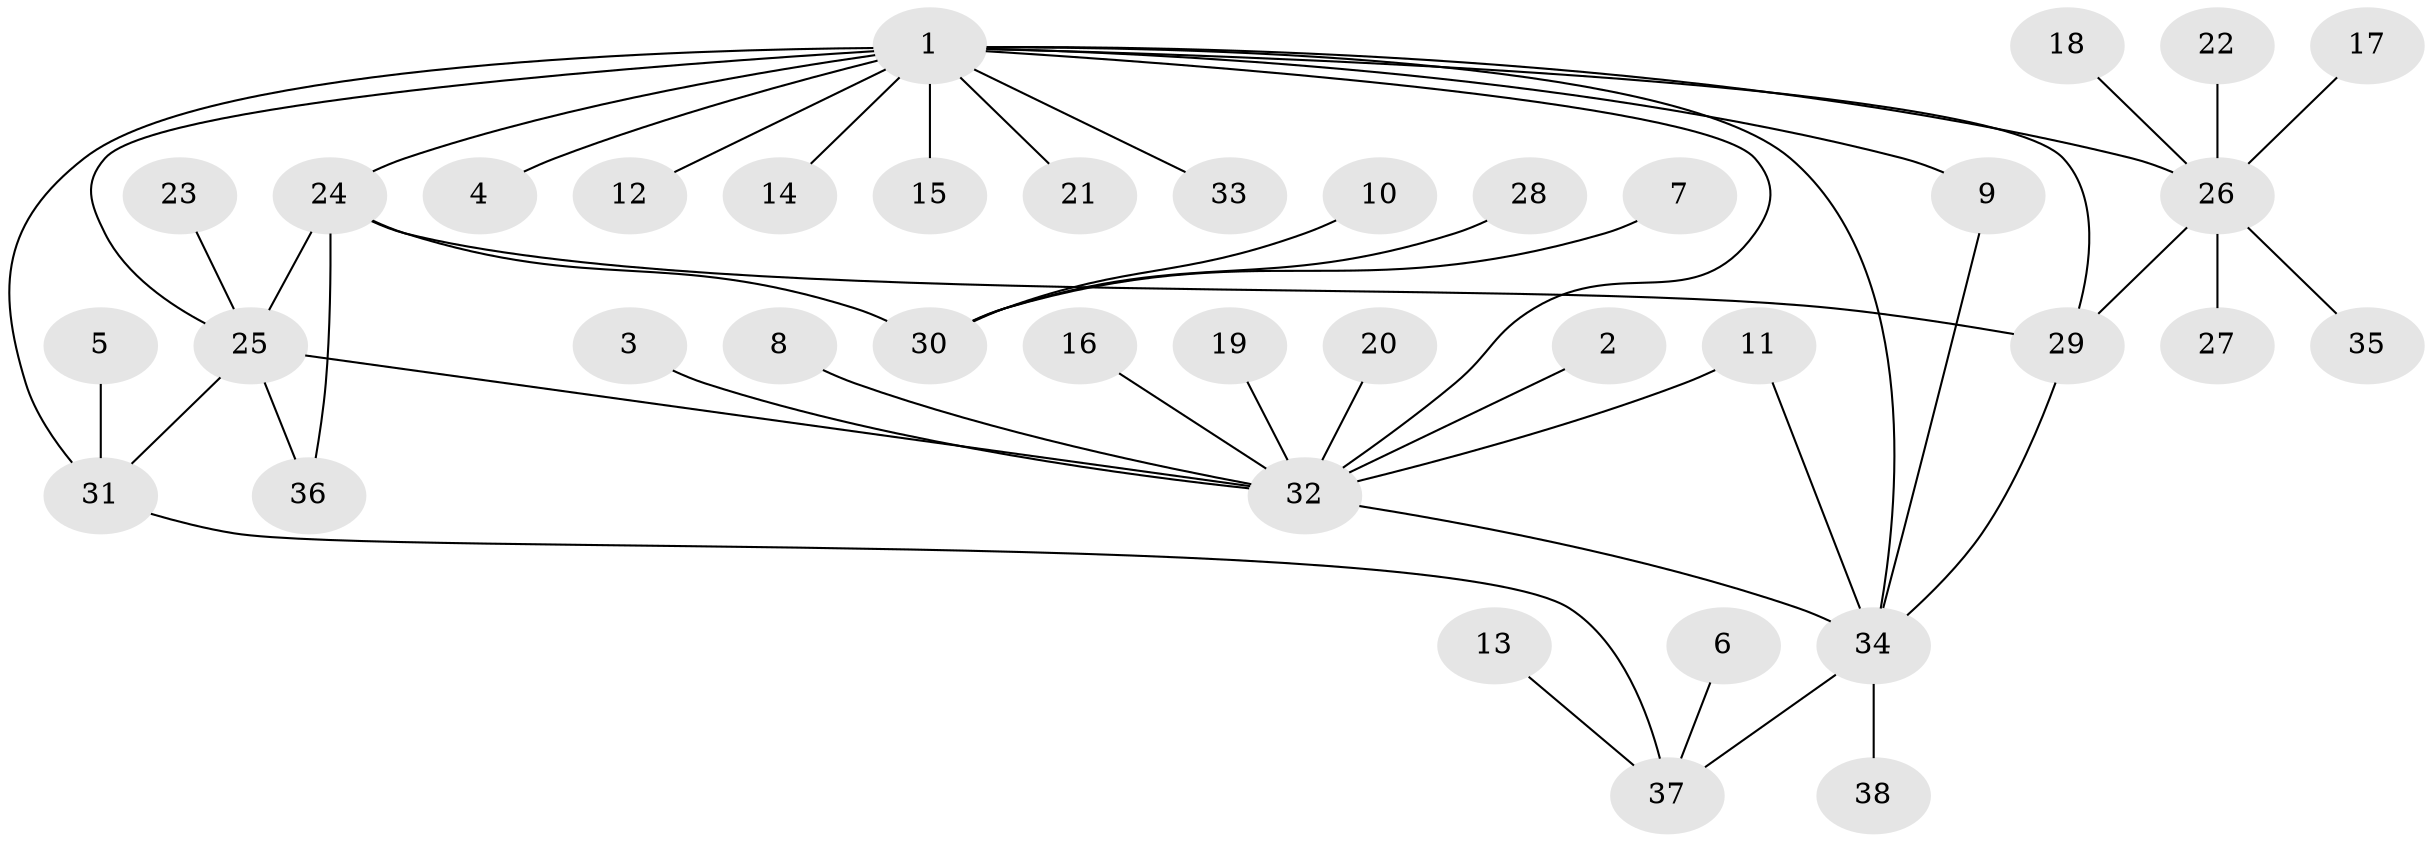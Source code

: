 // original degree distribution, {8: 0.041666666666666664, 9: 0.013888888888888888, 3: 0.08333333333333333, 12: 0.013888888888888888, 7: 0.027777777777777776, 4: 0.013888888888888888, 5: 0.027777777777777776, 6: 0.05555555555555555, 1: 0.5972222222222222, 2: 0.125}
// Generated by graph-tools (version 1.1) at 2025/26/03/09/25 03:26:42]
// undirected, 38 vertices, 48 edges
graph export_dot {
graph [start="1"]
  node [color=gray90,style=filled];
  1;
  2;
  3;
  4;
  5;
  6;
  7;
  8;
  9;
  10;
  11;
  12;
  13;
  14;
  15;
  16;
  17;
  18;
  19;
  20;
  21;
  22;
  23;
  24;
  25;
  26;
  27;
  28;
  29;
  30;
  31;
  32;
  33;
  34;
  35;
  36;
  37;
  38;
  1 -- 4 [weight=2.0];
  1 -- 9 [weight=2.0];
  1 -- 12 [weight=1.0];
  1 -- 14 [weight=1.0];
  1 -- 15 [weight=1.0];
  1 -- 21 [weight=1.0];
  1 -- 24 [weight=2.0];
  1 -- 25 [weight=1.0];
  1 -- 26 [weight=1.0];
  1 -- 29 [weight=1.0];
  1 -- 31 [weight=2.0];
  1 -- 32 [weight=1.0];
  1 -- 33 [weight=1.0];
  1 -- 34 [weight=2.0];
  2 -- 32 [weight=1.0];
  3 -- 32 [weight=1.0];
  5 -- 31 [weight=1.0];
  6 -- 37 [weight=1.0];
  7 -- 30 [weight=1.0];
  8 -- 32 [weight=1.0];
  9 -- 34 [weight=1.0];
  10 -- 30 [weight=1.0];
  11 -- 32 [weight=1.0];
  11 -- 34 [weight=1.0];
  13 -- 37 [weight=1.0];
  16 -- 32 [weight=1.0];
  17 -- 26 [weight=1.0];
  18 -- 26 [weight=1.0];
  19 -- 32 [weight=1.0];
  20 -- 32 [weight=1.0];
  22 -- 26 [weight=1.0];
  23 -- 25 [weight=1.0];
  24 -- 25 [weight=1.0];
  24 -- 29 [weight=1.0];
  24 -- 30 [weight=1.0];
  24 -- 36 [weight=1.0];
  25 -- 31 [weight=1.0];
  25 -- 32 [weight=1.0];
  25 -- 36 [weight=1.0];
  26 -- 27 [weight=1.0];
  26 -- 29 [weight=2.0];
  26 -- 35 [weight=1.0];
  28 -- 30 [weight=1.0];
  29 -- 34 [weight=1.0];
  31 -- 37 [weight=1.0];
  32 -- 34 [weight=1.0];
  34 -- 37 [weight=1.0];
  34 -- 38 [weight=1.0];
}
